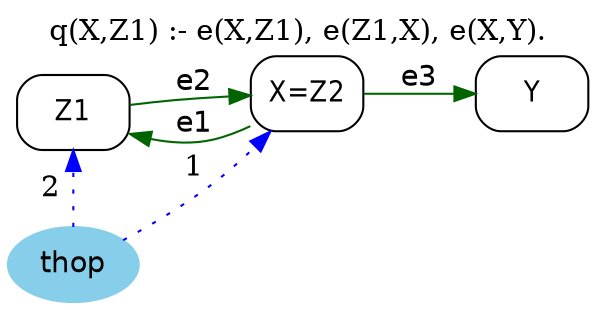 strict digraph G {
	graph [bb="0,0,269.19,141",
		label="q(X,Z1) :- e(X,Z1), e(Z1,X), e(X,Y).",
		labelloc=t,
		lheight=0.21,
		lp="134.6,129.5",
		lwidth=2.89,
		rankdir=LR
	];
	node [label="\N"];
	Z1	 [fontname="Helvetica-Narrow",
		height=0.5,
		pos="28.597,91",
		shape=box,
		style=rounded,
		width=0.75];
	X	 [fontname="Helvetica-Narrow",
		height=0.5,
		label="X=Z2",
		pos="136.19,100",
		shape=box,
		style=rounded,
		width=0.75];
	Z1 -> X	 [color=darkgreen,
		fontname=helvetica,
		label=e2,
		lp="83.195,105.5",
		pos="e,109.14,99.128 55.662,94.852 62.056,95.66 68.858,96.437 75.195,97 82.906,97.685 91.18,98.223 99.068,98.643"];
	X -> Z1	 [color=darkgreen,
		fontname=helvetica,
		label=e1,
		lp="83.195,85.5",
		pos="e,55.77,80.194 108.84,84.208 103.18,81.639 97.126,79.372 91.195,78 82.969,76.097 74.104,76.473 65.707,77.941"];
	Y	 [fontname="Helvetica-Narrow",
		height=0.5,
		pos="242.19,100",
		shape=box,
		style=rounded,
		width=0.75];
	X -> Y	 [color=darkgreen,
		fontname=helvetica,
		label=e3,
		lp="189.19,107.5",
		pos="e,214.85,100 163.22,100 175.83,100 191.05,100 204.74,100"];
	thop	 [color=skyblue,
		fillcolor=skyblue,
		fontname=helvetica,
		height=0.5,
		pos="28.597,18",
		shape=oval,
		style="filled,rounded",
		width=0.79437];
	thop -> Z1	 [color=blue,
		constraint=false,
		label=2,
		lp="18.097,54.5",
		pos="e,28.597,72.91 28.597,36.045 28.597,44.117 28.597,53.824 28.597,62.818",
		style=dotted];
	thop -> X	 [color=blue,
		constraint=false,
		label=1,
		lp="83.195,64.5",
		pos="e,119,81.958 50.185,29.964 62.597,37.202 78.247,46.952 91.195,57 98.19,62.428 105.32,68.786 111.78,74.924",
		style=dotted];
}
